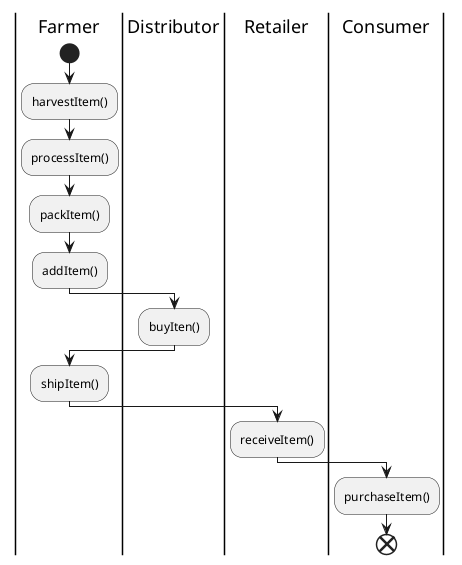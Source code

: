 ' http://www.plantuml.com/plantuml/uml/dP4nReGm44Lxdy9TaY8NS9gD4aLA6-K2WvcLhO11dZ7IIXm-mp8u5Dc2RT3yUV3n_puHG-RIT_RLSvmYNypy0Rd7F9ihCYv0df3uax5_V7enRio3Hw8_3Vwd2cZRRPxV8t6EJU51p5nJBaBIGkeV78KurlU_a25srtr6Zt72Yjw6H6NzP2pP1w3ACBNc90_9OCo3NQsT_Gwei_MG15ZxR3MAzSFvZ6WRX4IADDM_I0BgNkOEcN534lS6MPBTG9mNGoWSC77qqhc0NLdhuNUBNG9fyOYhLggMczhvQT57FFKkrDEhklUClm00
@startuml Activity
|Farmer|
start
:harvestItem();
:processItem();
:packItem();
:addItem();
|Distributor|
:buyIten();
|Farmer|
:shipItem();
|Retailer|
:receiveItem();
|Consumer|
:purchaseItem();
end
@enduml

' Farmer: The Farmer can
'   - harvest coffee beans
'   - process coffee beans
'   - pack coffee palettes
'   - add coffee palettes
'   - ship coffee palettes
'   - track authenticity
' Distributor: The Distributor can
'   - buy coffee palettes
'   - track authenticity
' Retailer: The Retailer can
'   - receive coffee palettes
'   - track authenticity
' Consumer: The consumer can
'   - buy coffee palettes
'   - track authenticity
